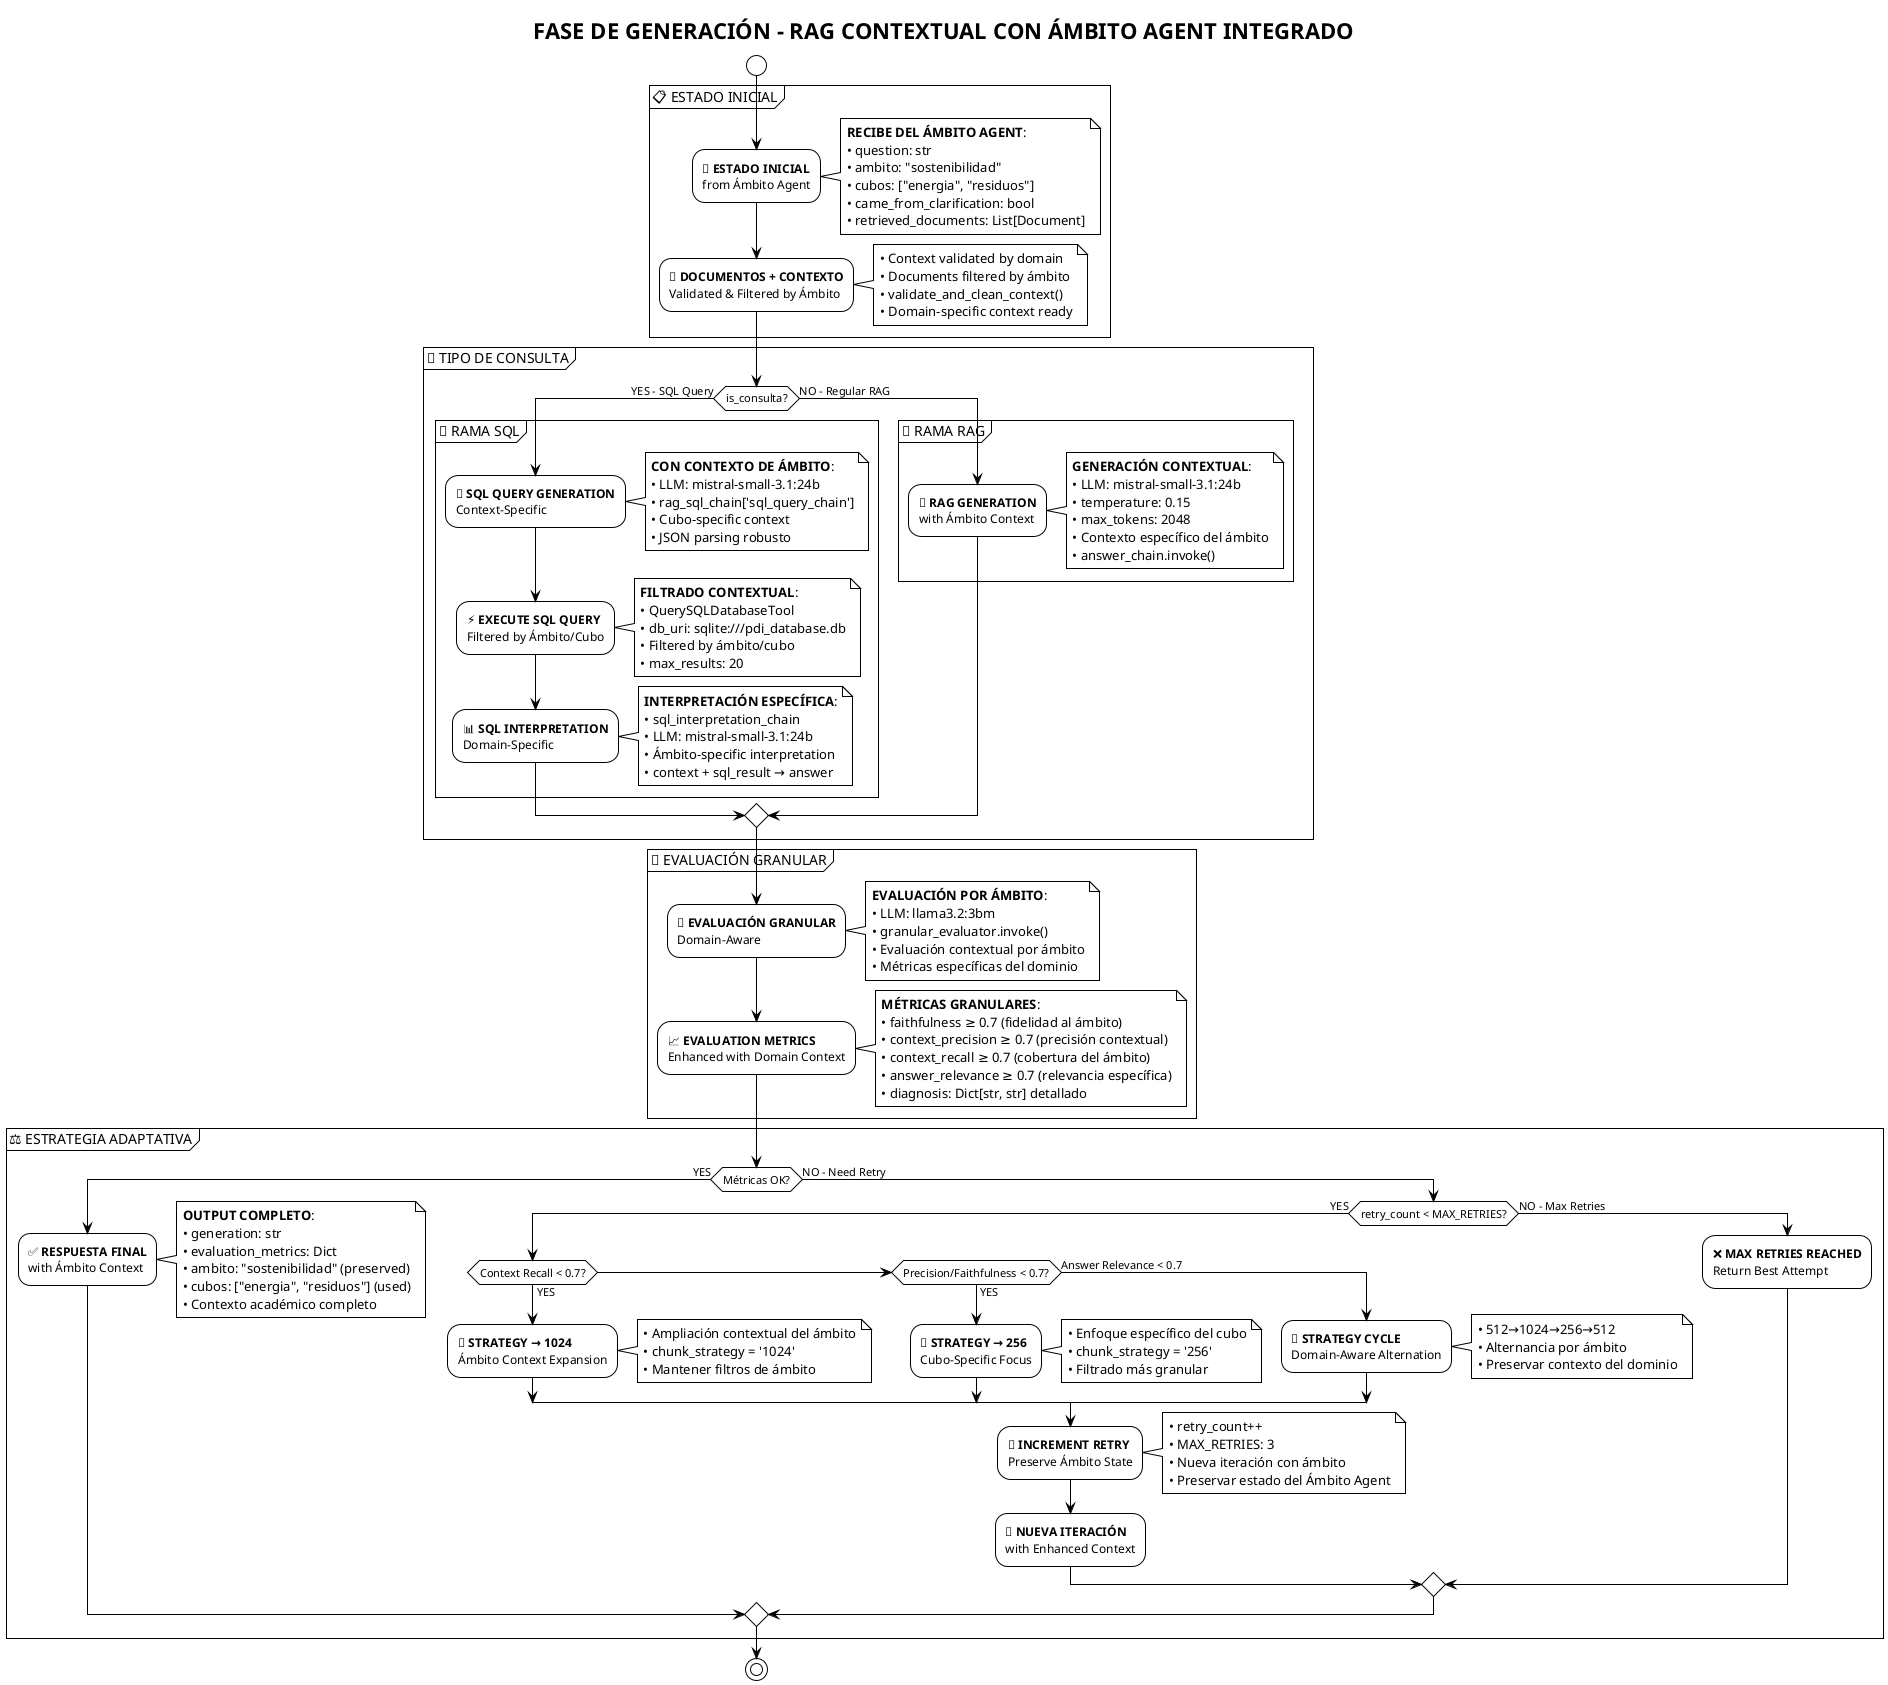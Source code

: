 @startuml GeneracionRAG
!theme plain
!define DIRECTION left to right direction
title FASE DE GENERACIÓN - RAG CONTEXTUAL CON ÁMBITO AGENT INTEGRADO

start

partition "📋 ESTADO INICIAL" {
  :🎯 **ESTADO INICIAL**
  from Ámbito Agent;
  note right
    **RECIBE DEL ÁMBITO AGENT**:
    • question: str
    • ambito: "sostenibilidad"
    • cubos: ["energia", "residuos"]
    • came_from_clarification: bool
    • retrieved_documents: List[Document]
  end note
  
  :📑 **DOCUMENTOS + CONTEXTO**
  Validated & Filtered by Ámbito;
  note right
    • Context validated by domain
    • Documents filtered by ámbito
    • validate_and_clean_context()
    • Domain-specific context ready
  end note
}

partition "🔀 TIPO DE CONSULTA" {
  if (is_consulta?) then (YES - SQL Query)
    
    partition "💾 RAMA SQL" {
      :💾 **SQL QUERY GENERATION**
      Context-Specific;
      note right
        **CON CONTEXTO DE ÁMBITO**:
        • LLM: mistral-small-3.1:24b
        • rag_sql_chain['sql_query_chain']
        • Cubo-specific context
        • JSON parsing robusto
      end note
      
      :⚡ **EXECUTE SQL QUERY**
      Filtered by Ámbito/Cubo;
      note right
        **FILTRADO CONTEXTUAL**:
        • QuerySQLDatabaseTool
        • db_uri: sqlite:///pdi_database.db
        • Filtered by ámbito/cubo
        • max_results: 20
      end note
      
      :📊 **SQL INTERPRETATION**
      Domain-Specific;
      note right
        **INTERPRETACIÓN ESPECÍFICA**:
        • sql_interpretation_chain
        • LLM: mistral-small-3.1:24b
        • Ámbito-specific interpretation
        • context + sql_result → answer
      end note
    }
    
  else (NO - Regular RAG)
    
    partition "🤖 RAMA RAG" {
      :🤖 **RAG GENERATION**
      with Ámbito Context;
      note right
        **GENERACIÓN CONTEXTUAL**:
        • LLM: mistral-small-3.1:24b
        • temperature: 0.15
        • max_tokens: 2048
        • Contexto específico del ámbito
        • answer_chain.invoke()
      end note
    }
    
  endif
}

partition "🎯 EVALUACIÓN GRANULAR" {
  :🎯 **EVALUACIÓN GRANULAR**
  Domain-Aware;
  note right
    **EVALUACIÓN POR ÁMBITO**:
    • LLM: llama3.2:3bm
    • granular_evaluator.invoke()
    • Evaluación contextual por ámbito
    • Métricas específicas del dominio
  end note
  
  :📈 **EVALUATION METRICS**
  Enhanced with Domain Context;
  note right
    **MÉTRICAS GRANULARES**:
    • faithfulness ≥ 0.7 (fidelidad al ámbito)
    • context_precision ≥ 0.7 (precisión contextual)
    • context_recall ≥ 0.7 (cobertura del ámbito)
    • answer_relevance ≥ 0.7 (relevancia específica)
    • diagnosis: Dict[str, str] detallado
  end note
}

partition "⚖️ ESTRATEGIA ADAPTATIVA" {
  if (Métricas OK?) then (YES)
    
    :✅ **RESPUESTA FINAL**
    with Ámbito Context;
    note right
      **OUTPUT COMPLETO**:
      • generation: str
      • evaluation_metrics: Dict
      • ambito: "sostenibilidad" (preserved)
      • cubos: ["energia", "residuos"] (used)
      • Contexto académico completo
    end note
    
  else (NO - Need Retry)
    
    if (retry_count < MAX_RETRIES?) then (YES)
      
      if (Context Recall < 0.7?) then (YES)
        :📏 **STRATEGY → 1024**
        Ámbito Context Expansion;
        note right
          • Ampliación contextual del ámbito
          • chunk_strategy = '1024'
          • Mantener filtros de ámbito
        end note
        
      elseif (Precision/Faithfulness < 0.7?) then (YES)
        :🎯 **STRATEGY → 256**
        Cubo-Specific Focus;
        note right
          • Enfoque específico del cubo
          • chunk_strategy = '256'
          • Filtrado más granular
        end note
        
      else (Answer Relevance < 0.7)
        :🔄 **STRATEGY CYCLE**
        Domain-Aware Alternation;
        note right
          • 512→1024→256→512
          • Alternancia por ámbito
          • Preservar contexto del dominio
        end note
        
      endif
      
      :🔄 **INCREMENT RETRY**
      Preserve Ámbito State;
      note right
        • retry_count++
        • MAX_RETRIES: 3
        • Nueva iteración con ámbito
        • Preservar estado del Ámbito Agent
      end note
      
      :🔄 **NUEVA ITERACIÓN**
      with Enhanced Context;
      
    else (NO - Max Retries)
      :❌ **MAX RETRIES REACHED**
      Return Best Attempt;
    endif
    
  endif
}

stop

@enduml 